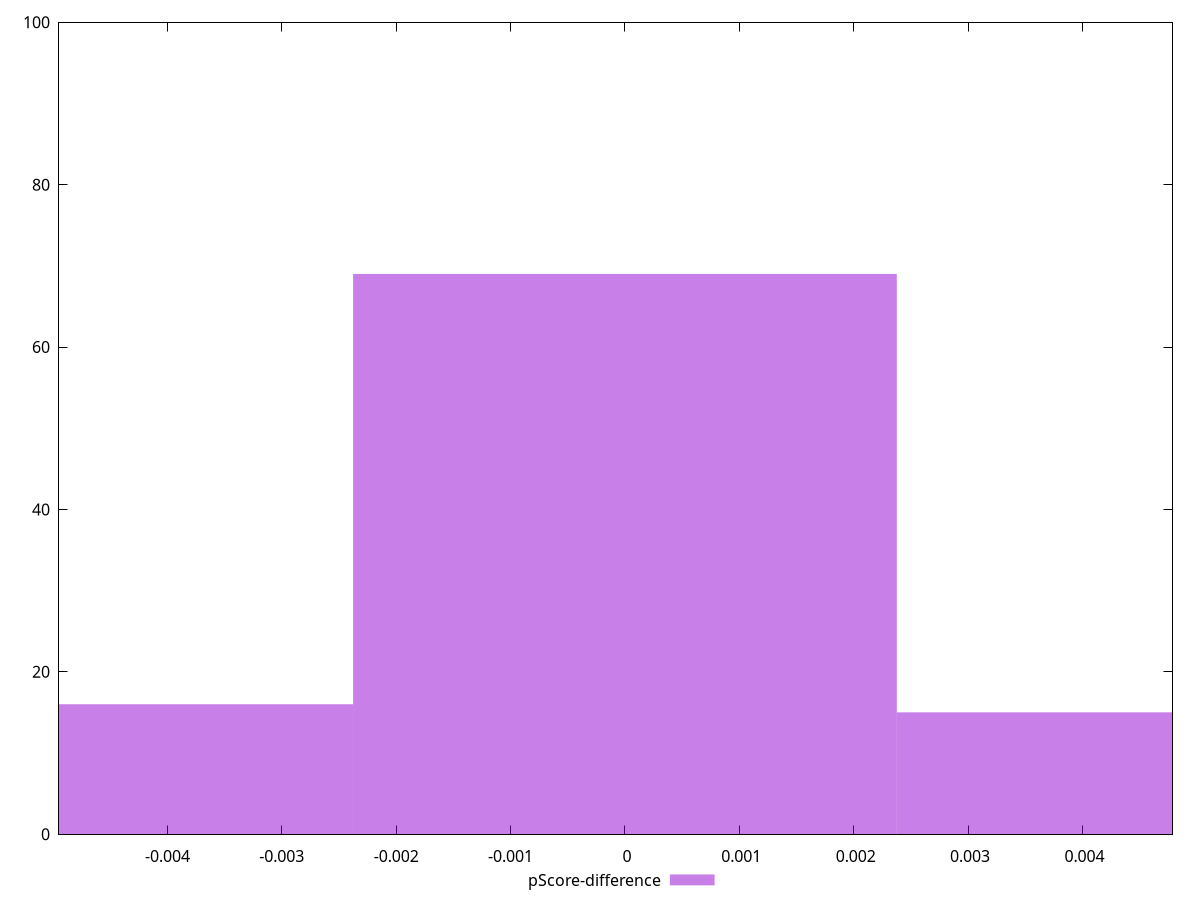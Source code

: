 reset

$pScoreDifference <<EOF
0 69
-0.004753950158404831 16
0.004753950158404831 15
EOF

set key outside below
set boxwidth 0.004753950158404831
set xrange [-0.004948652812911458:0.004787611204497666]
set yrange [0:100]
set trange [0:100]
set style fill transparent solid 0.5 noborder
set terminal svg size 640, 490 enhanced background rgb 'white'
set output "report_00013_2021-02-09T12-04-24.940Z/estimated-input-latency/samples/pages+cached+noadtech+nomedia/pScore-difference/histogram.svg"

plot $pScoreDifference title "pScore-difference" with boxes

reset

